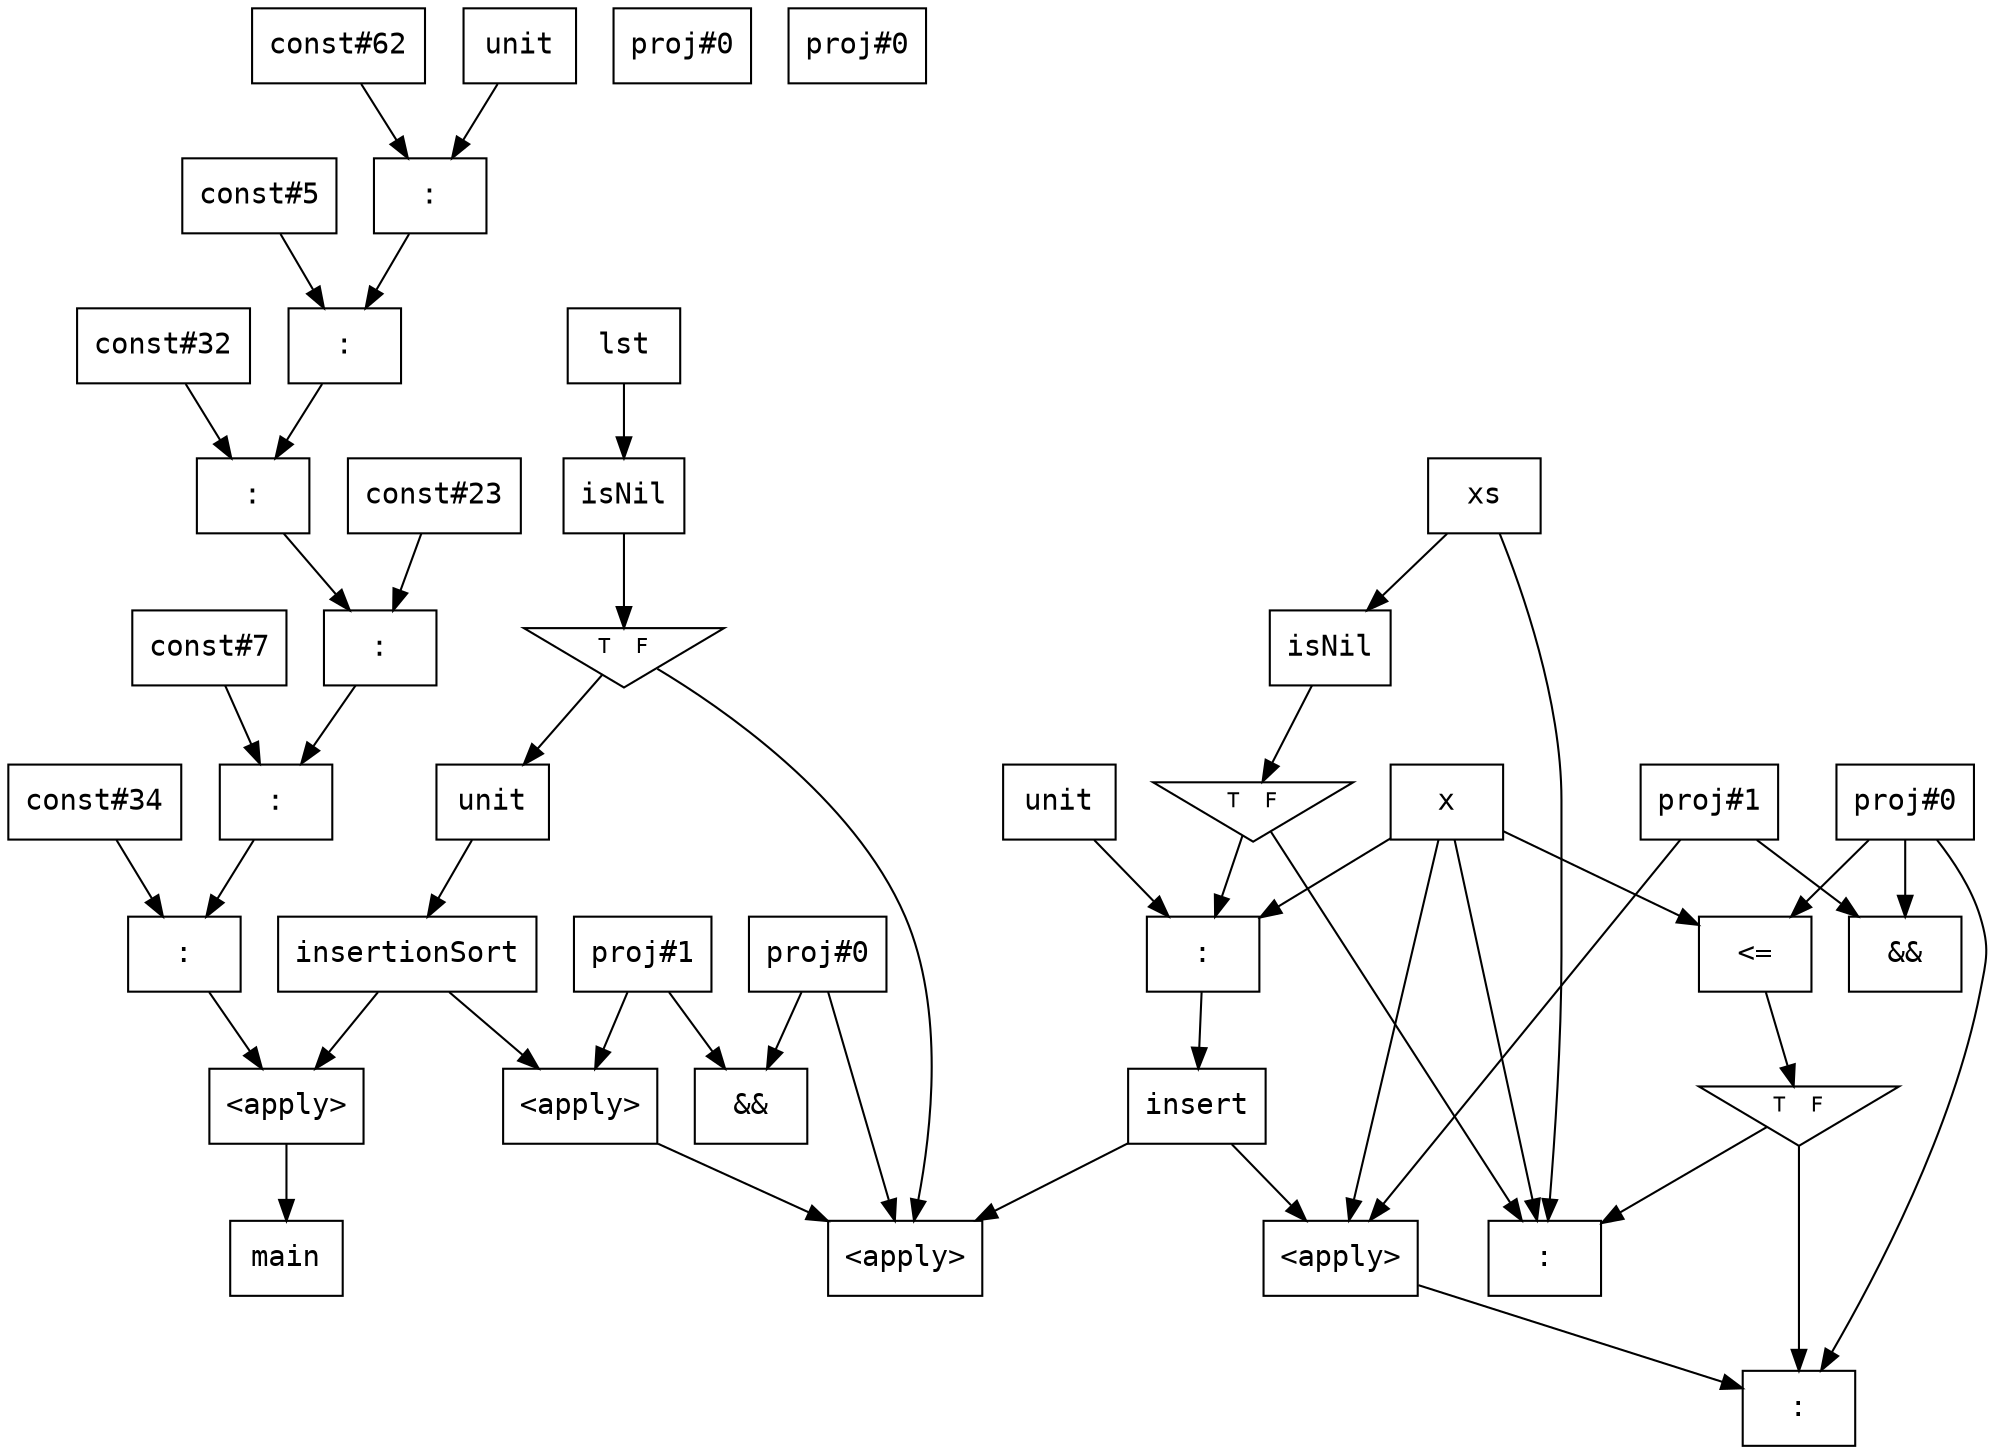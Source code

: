 digraph G {
  node [fontname="Courier",shape=box];
  flowInst0 [label="main"];
  flowInst1 [label="insertionSort"];
  flowInst2 [label="insert"];
  flowInst3 [label="const#34"];
  flowInst4 [label="const#7"];
  flowInst5 [label="const#23"];
  flowInst6 [label="const#32"];
  flowInst7 [label="const#5"];
  flowInst8 [label="const#62"];
  flowInst9 [label="unit"];
  flowInst10 [label=":"];
  flowInst11 [label=":"];
  flowInst12 [label=":"];
  flowInst13 [label=":"];
  flowInst14 [label=":"];
  flowInst15 [label=":"];
  flowInst16 [label="<apply>"];
  flowInst17 [label="lst"];
  flowInst18 [label="isNil"];
  flowInst19 [shape=triangle,orientation=180,label="T  F",fontsize=10];
  flowInst20 [label="unit"];
  flowInst21 [label="proj#0"];
  flowInst22 [label="proj#0"];
  flowInst23 [label="proj#1"];
  flowInst24 [label="&&"];
  flowInst25 [label="<apply>"];
  flowInst26 [label="<apply>"];
  flowInst27 [label="xs"];
  flowInst28 [label="x"];
  flowInst29 [label="isNil"];
  flowInst30 [shape=triangle,orientation=180,label="T  F",fontsize=10];
  flowInst31 [label="unit"];
  flowInst32 [label=":"];
  flowInst33 [label="proj#0"];
  flowInst34 [label="proj#0"];
  flowInst35 [label="proj#1"];
  flowInst36 [label="&&"];
  flowInst37 [label="<="];
  flowInst38 [shape=triangle,orientation=180,label="T  F",fontsize=10];
  flowInst39 [label=":"];
  flowInst40 [label="<apply>"];
  flowInst41 [label=":"];
  flowInst32 -> flowInst2;
  flowInst30 -> flowInst39;
  flowInst38 -> flowInst41;
  flowInst38 -> flowInst39;
  flowInst40 -> flowInst41;
  flowInst34 -> flowInst41;
  flowInst28 -> flowInst40;
  flowInst35 -> flowInst40;
  flowInst2 -> flowInst40;
  flowInst27 -> flowInst39;
  flowInst28 -> flowInst39;
  flowInst37 -> flowInst38;
  flowInst34 -> flowInst37;
  flowInst28 -> flowInst37;
  flowInst35 -> flowInst36;
  flowInst34 -> flowInst36;
  flowInst30 -> flowInst32;
  flowInst31 -> flowInst32;
  flowInst28 -> flowInst32;
  flowInst29 -> flowInst30;
  flowInst27 -> flowInst29;
  flowInst20 -> flowInst1;
  flowInst19 -> flowInst26;
  flowInst22 -> flowInst26;
  flowInst25 -> flowInst26;
  flowInst2 -> flowInst26;
  flowInst23 -> flowInst25;
  flowInst1 -> flowInst25;
  flowInst23 -> flowInst24;
  flowInst22 -> flowInst24;
  flowInst19 -> flowInst20;
  flowInst18 -> flowInst19;
  flowInst17 -> flowInst18;
  flowInst16 -> flowInst0;
  flowInst15 -> flowInst16;
  flowInst1 -> flowInst16;
  flowInst14 -> flowInst15;
  flowInst3 -> flowInst15;
  flowInst13 -> flowInst14;
  flowInst4 -> flowInst14;
  flowInst12 -> flowInst13;
  flowInst5 -> flowInst13;
  flowInst11 -> flowInst12;
  flowInst6 -> flowInst12;
  flowInst10 -> flowInst11;
  flowInst7 -> flowInst11;
  flowInst9 -> flowInst10;
  flowInst8 -> flowInst10;
}
